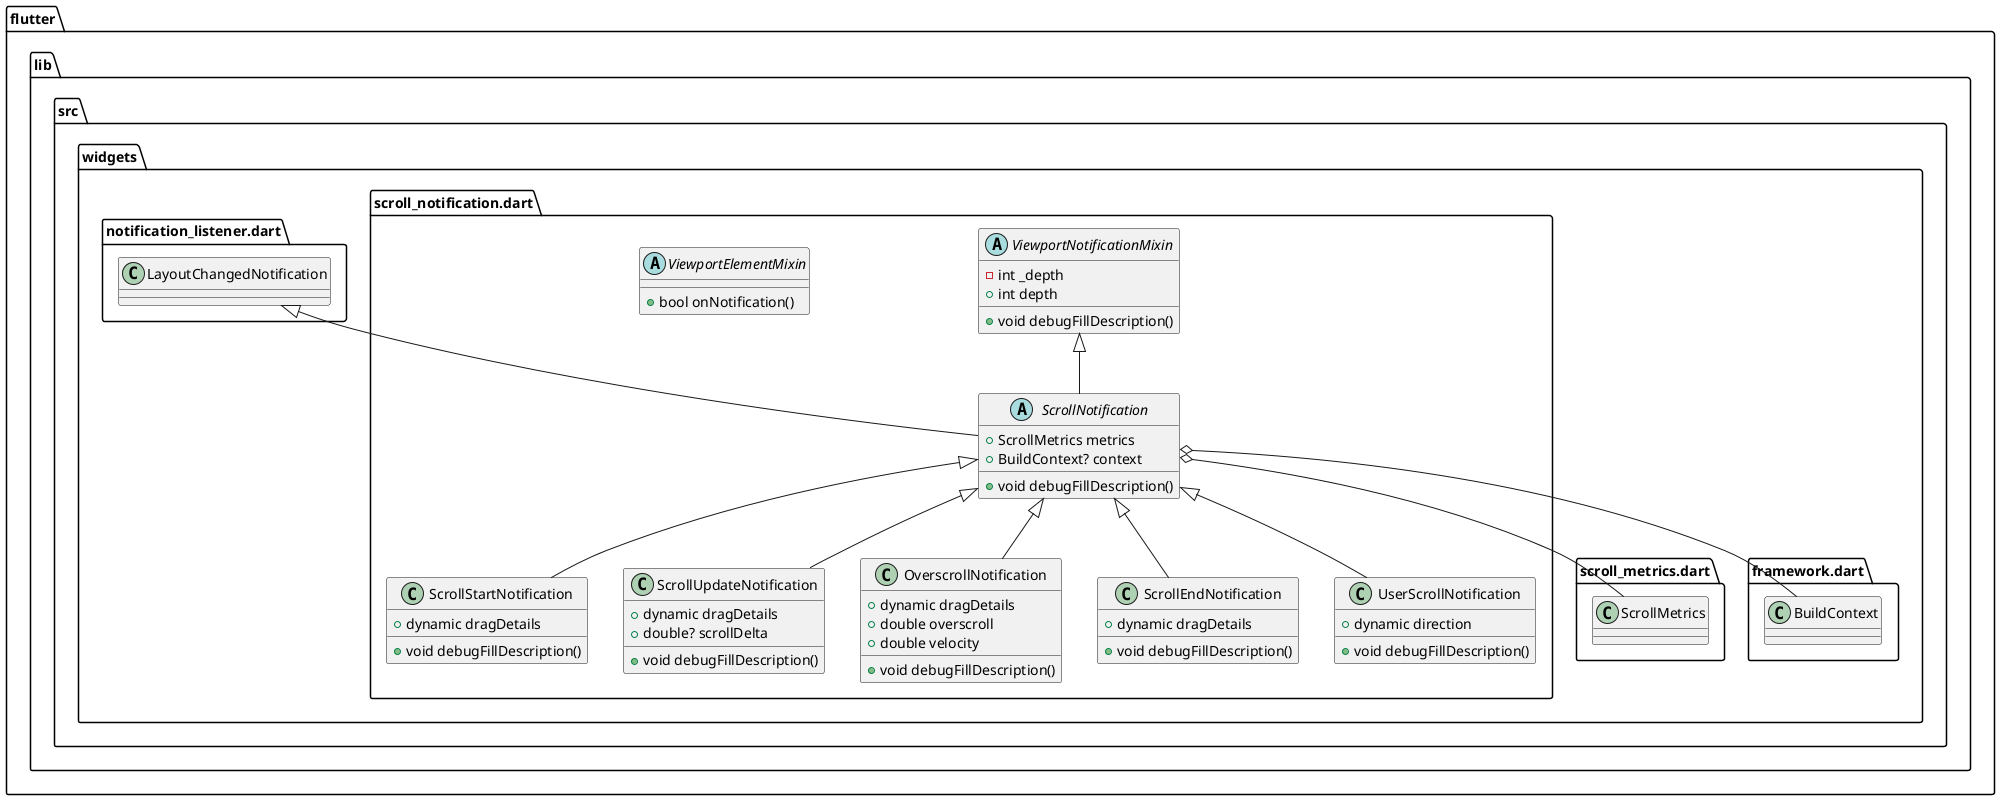 @startuml
set namespaceSeparator ::

abstract class "flutter::lib::src::widgets::scroll_notification.dart::ScrollNotification" {
  +ScrollMetrics metrics
  +BuildContext? context
  +void debugFillDescription()
}

"flutter::lib::src::widgets::scroll_notification.dart::ScrollNotification" o-- "flutter::lib::src::widgets::scroll_metrics.dart::ScrollMetrics"
"flutter::lib::src::widgets::scroll_notification.dart::ScrollNotification" o-- "flutter::lib::src::widgets::framework.dart::BuildContext"
"flutter::lib::src::widgets::notification_listener.dart::LayoutChangedNotification" <|-- "flutter::lib::src::widgets::scroll_notification.dart::ScrollNotification"
"flutter::lib::src::widgets::scroll_notification.dart::ViewportNotificationMixin" <|-- "flutter::lib::src::widgets::scroll_notification.dart::ScrollNotification"

class "flutter::lib::src::widgets::scroll_notification.dart::ScrollStartNotification" {
  +dynamic dragDetails
  +void debugFillDescription()
}

"flutter::lib::src::widgets::scroll_notification.dart::ScrollNotification" <|-- "flutter::lib::src::widgets::scroll_notification.dart::ScrollStartNotification"

class "flutter::lib::src::widgets::scroll_notification.dart::ScrollUpdateNotification" {
  +dynamic dragDetails
  +double? scrollDelta
  +void debugFillDescription()
}

"flutter::lib::src::widgets::scroll_notification.dart::ScrollNotification" <|-- "flutter::lib::src::widgets::scroll_notification.dart::ScrollUpdateNotification"

class "flutter::lib::src::widgets::scroll_notification.dart::OverscrollNotification" {
  +dynamic dragDetails
  +double overscroll
  +double velocity
  +void debugFillDescription()
}

"flutter::lib::src::widgets::scroll_notification.dart::ScrollNotification" <|-- "flutter::lib::src::widgets::scroll_notification.dart::OverscrollNotification"

class "flutter::lib::src::widgets::scroll_notification.dart::ScrollEndNotification" {
  +dynamic dragDetails
  +void debugFillDescription()
}

"flutter::lib::src::widgets::scroll_notification.dart::ScrollNotification" <|-- "flutter::lib::src::widgets::scroll_notification.dart::ScrollEndNotification"

class "flutter::lib::src::widgets::scroll_notification.dart::UserScrollNotification" {
  +dynamic direction
  +void debugFillDescription()
}

"flutter::lib::src::widgets::scroll_notification.dart::ScrollNotification" <|-- "flutter::lib::src::widgets::scroll_notification.dart::UserScrollNotification"

abstract class "flutter::lib::src::widgets::scroll_notification.dart::ViewportNotificationMixin" {
  -int _depth
  +int depth
  +void debugFillDescription()
}

abstract class "flutter::lib::src::widgets::scroll_notification.dart::ViewportElementMixin" {
  +bool onNotification()
}


@enduml